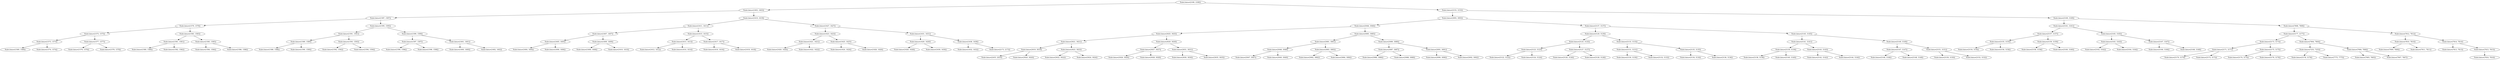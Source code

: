 digraph G{
1152926658 [label="Node{data=[2180, 2180]}"]
1152926658 -> 1403490451
1403490451 [label="Node{data=[1603, 1603]}"]
1403490451 -> 1325242544
1325242544 [label="Node{data=[1587, 1587]}"]
1325242544 -> 172074905
172074905 [label="Node{data=[1579, 1579]}"]
172074905 -> 216089408
216089408 [label="Node{data=[1575, 1575]}"]
216089408 -> 1672313159
1672313159 [label="Node{data=[1573, 1573]}"]
1672313159 -> 1094141338
1094141338 [label="Node{data=[1569, 1569]}"]
1672313159 -> 1187864394
1187864394 [label="Node{data=[1574, 1574]}"]
216089408 -> 1085341584
1085341584 [label="Node{data=[1577, 1577]}"]
1085341584 -> 1214239104
1214239104 [label="Node{data=[1576, 1576]}"]
1085341584 -> 868173444
868173444 [label="Node{data=[1578, 1578]}"]
172074905 -> 522483894
522483894 [label="Node{data=[1583, 1583]}"]
522483894 -> 1487886525
1487886525 [label="Node{data=[1581, 1581]}"]
1487886525 -> 1850364409
1850364409 [label="Node{data=[1580, 1580]}"]
1487886525 -> 654881234
654881234 [label="Node{data=[1582, 1582]}"]
522483894 -> 458591309
458591309 [label="Node{data=[1585, 1585]}"]
458591309 -> 958223658
958223658 [label="Node{data=[1584, 1584]}"]
458591309 -> 98831977
98831977 [label="Node{data=[1586, 1586]}"]
1325242544 -> 1736485158
1736485158 [label="Node{data=[1595, 1595]}"]
1736485158 -> 1342203519
1342203519 [label="Node{data=[1591, 1591]}"]
1342203519 -> 57138512
57138512 [label="Node{data=[1589, 1589]}"]
57138512 -> 651500563
651500563 [label="Node{data=[1588, 1588]}"]
57138512 -> 1157519478
1157519478 [label="Node{data=[1590, 1590]}"]
1342203519 -> 396295432
396295432 [label="Node{data=[1593, 1593]}"]
396295432 -> 716058614
716058614 [label="Node{data=[1592, 1592]}"]
396295432 -> 613780276
613780276 [label="Node{data=[1594, 1594]}"]
1736485158 -> 303974968
303974968 [label="Node{data=[1599, 1599]}"]
303974968 -> 1921549262
1921549262 [label="Node{data=[1597, 1597]}"]
1921549262 -> 696439798
696439798 [label="Node{data=[1596, 1596]}"]
1921549262 -> 558248409
558248409 [label="Node{data=[1598, 1598]}"]
303974968 -> 1105850435
1105850435 [label="Node{data=[1601, 1601]}"]
1105850435 -> 2009697603
2009697603 [label="Node{data=[1600, 1600]}"]
1105850435 -> 1223425327
1223425327 [label="Node{data=[1602, 1602]}"]
1403490451 -> 1479787794
1479787794 [label="Node{data=[1619, 1619]}"]
1479787794 -> 1456885183
1456885183 [label="Node{data=[1611, 1611]}"]
1456885183 -> 1833853363
1833853363 [label="Node{data=[1607, 1607]}"]
1833853363 -> 2052848560
2052848560 [label="Node{data=[1605, 1605]}"]
2052848560 -> 1015458492
1015458492 [label="Node{data=[1604, 1604]}"]
2052848560 -> 1482269478
1482269478 [label="Node{data=[1606, 1606]}"]
1833853363 -> 1183060583
1183060583 [label="Node{data=[1609, 1609]}"]
1183060583 -> 1663563644
1663563644 [label="Node{data=[1608, 1608]}"]
1183060583 -> 1794994926
1794994926 [label="Node{data=[1610, 1610]}"]
1456885183 -> 2133376004
2133376004 [label="Node{data=[1615, 1615]}"]
2133376004 -> 433688236
433688236 [label="Node{data=[1613, 1613]}"]
433688236 -> 1167660796
1167660796 [label="Node{data=[1612, 1612]}"]
433688236 -> 1156740771
1156740771 [label="Node{data=[1614, 1614]}"]
2133376004 -> 2113940133
2113940133 [label="Node{data=[1617, 1617]}"]
2113940133 -> 737765159
737765159 [label="Node{data=[1616, 1616]}"]
2113940133 -> 643480146
643480146 [label="Node{data=[1618, 1618]}"]
1479787794 -> 1909098324
1909098324 [label="Node{data=[1627, 1627]}"]
1909098324 -> 249618122
249618122 [label="Node{data=[1623, 1623]}"]
249618122 -> 1858093166
1858093166 [label="Node{data=[1621, 1621]}"]
1858093166 -> 490471374
490471374 [label="Node{data=[1620, 1620]}"]
1858093166 -> 955136794
955136794 [label="Node{data=[1622, 1622]}"]
249618122 -> 821081155
821081155 [label="Node{data=[1625, 1625]}"]
821081155 -> 1558139139
1558139139 [label="Node{data=[1624, 1624]}"]
821081155 -> 509087961
509087961 [label="Node{data=[1626, 1626]}"]
1909098324 -> 1470615267
1470615267 [label="Node{data=[1631, 1631]}"]
1470615267 -> 1656761080
1656761080 [label="Node{data=[1629, 1629]}"]
1656761080 -> 1144072426
1144072426 [label="Node{data=[1628, 1628]}"]
1656761080 -> 439428717
439428717 [label="Node{data=[1630, 1630]}"]
1470615267 -> 1929917214
1929917214 [label="Node{data=[1638, 1638]}"]
1929917214 -> 276578413
276578413 [label="Node{data=[1632, 1632]}"]
1929917214 -> 1573346544
1573346544 [label="Node{data=[2173, 2173]}"]
1152926658 -> 1322654571
1322654571 [label="Node{data=[3153, 3153]}"]
1322654571 -> 2087993708
2087993708 [label="Node{data=[3093, 3093]}"]
2087993708 -> 242817447
242817447 [label="Node{data=[3046, 3046]}"]
242817447 -> 1765729348
1765729348 [label="Node{data=[3025, 3025]}"]
1765729348 -> 399353675
399353675 [label="Node{data=[3021, 3021]}"]
399353675 -> 1231875071
1231875071 [label="Node{data=[3019, 3019]}"]
1231875071 -> 253654868
253654868 [label="Node{data=[2435, 2435]}"]
1231875071 -> 295484983
295484983 [label="Node{data=[3020, 3020]}"]
399353675 -> 1804711088
1804711088 [label="Node{data=[3023, 3023]}"]
1804711088 -> 1166838062
1166838062 [label="Node{data=[3022, 3022]}"]
1804711088 -> 961864220
961864220 [label="Node{data=[3024, 3024]}"]
1765729348 -> 1305320967
1305320967 [label="Node{data=[3029, 3029]}"]
1305320967 -> 731879226
731879226 [label="Node{data=[3027, 3027]}"]
731879226 -> 184266398
184266398 [label="Node{data=[3026, 3026]}"]
731879226 -> 346159583
346159583 [label="Node{data=[3028, 3028]}"]
1305320967 -> 901607658
901607658 [label="Node{data=[3031, 3031]}"]
901607658 -> 1649149728
1649149728 [label="Node{data=[3030, 3030]}"]
901607658 -> 898947753
898947753 [label="Node{data=[3035, 3035]}"]
242817447 -> 778089157
778089157 [label="Node{data=[3085, 3085]}"]
778089157 -> 1879358915
1879358915 [label="Node{data=[3081, 3081]}"]
1879358915 -> 1920192996
1920192996 [label="Node{data=[3048, 3048]}"]
1920192996 -> 1637948561
1637948561 [label="Node{data=[3047, 3047]}"]
1920192996 -> 1258061050
1258061050 [label="Node{data=[3049, 3049]}"]
1879358915 -> 532884163
532884163 [label="Node{data=[3083, 3083]}"]
532884163 -> 1934828590
1934828590 [label="Node{data=[3082, 3082]}"]
532884163 -> 444595009
444595009 [label="Node{data=[3084, 3084]}"]
778089157 -> 860704600
860704600 [label="Node{data=[3089, 3089]}"]
860704600 -> 903802560
903802560 [label="Node{data=[3087, 3087]}"]
903802560 -> 1598475777
1598475777 [label="Node{data=[3086, 3086]}"]
903802560 -> 973505371
973505371 [label="Node{data=[3088, 3088]}"]
860704600 -> 1667775692
1667775692 [label="Node{data=[3091, 3091]}"]
1667775692 -> 553809551
553809551 [label="Node{data=[3090, 3090]}"]
1667775692 -> 1222480488
1222480488 [label="Node{data=[3092, 3092]}"]
2087993708 -> 1188027507
1188027507 [label="Node{data=[3137, 3137]}"]
1188027507 -> 1684211258
1684211258 [label="Node{data=[3129, 3129]}"]
1684211258 -> 1449636407
1449636407 [label="Node{data=[3125, 3125]}"]
1449636407 -> 1921856577
1921856577 [label="Node{data=[3123, 3123]}"]
1921856577 -> 1251562023
1251562023 [label="Node{data=[3122, 3122]}"]
1921856577 -> 918019992
918019992 [label="Node{data=[3124, 3124]}"]
1449636407 -> 1571431795
1571431795 [label="Node{data=[3127, 3127]}"]
1571431795 -> 1184771515
1184771515 [label="Node{data=[3126, 3126]}"]
1571431795 -> 1175869221
1175869221 [label="Node{data=[3128, 3128]}"]
1684211258 -> 1322584928
1322584928 [label="Node{data=[3133, 3133]}"]
1322584928 -> 1121463924
1121463924 [label="Node{data=[3131, 3131]}"]
1121463924 -> 1964777569
1964777569 [label="Node{data=[3130, 3130]}"]
1121463924 -> 21495448
21495448 [label="Node{data=[3132, 3132]}"]
1322584928 -> 1739549659
1739549659 [label="Node{data=[3135, 3135]}"]
1739549659 -> 1686590164
1686590164 [label="Node{data=[3134, 3134]}"]
1739549659 -> 1879861517
1879861517 [label="Node{data=[3136, 3136]}"]
1188027507 -> 1308752554
1308752554 [label="Node{data=[3145, 3145]}"]
1308752554 -> 1382854914
1382854914 [label="Node{data=[3141, 3141]}"]
1382854914 -> 203638889
203638889 [label="Node{data=[3139, 3139]}"]
203638889 -> 536091873
536091873 [label="Node{data=[3138, 3138]}"]
203638889 -> 1583440159
1583440159 [label="Node{data=[3140, 3140]}"]
1382854914 -> 1764896624
1764896624 [label="Node{data=[3143, 3143]}"]
1764896624 -> 2143572543
2143572543 [label="Node{data=[3142, 3142]}"]
1764896624 -> 1080580658
1080580658 [label="Node{data=[3144, 3144]}"]
1308752554 -> 357872313
357872313 [label="Node{data=[3149, 3149]}"]
357872313 -> 1835353804
1835353804 [label="Node{data=[3147, 3147]}"]
1835353804 -> 812492021
812492021 [label="Node{data=[3146, 3146]}"]
1835353804 -> 844546304
844546304 [label="Node{data=[3148, 3148]}"]
357872313 -> 44530825
44530825 [label="Node{data=[3151, 3151]}"]
44530825 -> 1160972599
1160972599 [label="Node{data=[3150, 3150]}"]
44530825 -> 413423464
413423464 [label="Node{data=[3152, 3152]}"]
1322654571 -> 478071741
478071741 [label="Node{data=[3169, 3169]}"]
478071741 -> 621064079
621064079 [label="Node{data=[3161, 3161]}"]
621064079 -> 2015588521
2015588521 [label="Node{data=[3157, 3157]}"]
2015588521 -> 1107716050
1107716050 [label="Node{data=[3155, 3155]}"]
1107716050 -> 676298508
676298508 [label="Node{data=[3154, 3154]}"]
1107716050 -> 683132253
683132253 [label="Node{data=[3156, 3156]}"]
2015588521 -> 1274175194
1274175194 [label="Node{data=[3159, 3159]}"]
1274175194 -> 976980097
976980097 [label="Node{data=[3158, 3158]}"]
1274175194 -> 1767843797
1767843797 [label="Node{data=[3160, 3160]}"]
621064079 -> 2136246926
2136246926 [label="Node{data=[3165, 3165]}"]
2136246926 -> 638127920
638127920 [label="Node{data=[3163, 3163]}"]
638127920 -> 1083241712
1083241712 [label="Node{data=[3162, 3162]}"]
638127920 -> 1356923576
1356923576 [label="Node{data=[3164, 3164]}"]
2136246926 -> 188408528
188408528 [label="Node{data=[3167, 3167]}"]
188408528 -> 1696865288
1696865288 [label="Node{data=[3166, 3166]}"]
188408528 -> 575951656
575951656 [label="Node{data=[3168, 3168]}"]
478071741 -> 2054709528
2054709528 [label="Node{data=[7808, 7808]}"]
2054709528 -> 646459621
646459621 [label="Node{data=[3177, 3177]}"]
646459621 -> 1661578336
1661578336 [label="Node{data=[3173, 3173]}"]
1661578336 -> 1665433146
1665433146 [label="Node{data=[3171, 3171]}"]
1665433146 -> 1510847467
1510847467 [label="Node{data=[3170, 3170]}"]
1665433146 -> 1030078295
1030078295 [label="Node{data=[3172, 3172]}"]
1661578336 -> 320958007
320958007 [label="Node{data=[3175, 3175]}"]
320958007 -> 1398040519
1398040519 [label="Node{data=[3174, 3174]}"]
320958007 -> 1685132461
1685132461 [label="Node{data=[3176, 3176]}"]
646459621 -> 1954451571
1954451571 [label="Node{data=[7804, 7804]}"]
1954451571 -> 1823873053
1823873053 [label="Node{data=[7253, 7253]}"]
1823873053 -> 472657939
472657939 [label="Node{data=[3178, 3178]}"]
1823873053 -> 1888787271
1888787271 [label="Node{data=[7775, 7775]}"]
1954451571 -> 1894342702
1894342702 [label="Node{data=[7806, 7806]}"]
1894342702 -> 751040734
751040734 [label="Node{data=[7805, 7805]}"]
1894342702 -> 1360194045
1360194045 [label="Node{data=[7807, 7807]}"]
2054709528 -> 92806715
92806715 [label="Node{data=[7812, 7812]}"]
92806715 -> 1054598836
1054598836 [label="Node{data=[7810, 7810]}"]
1054598836 -> 225311929
225311929 [label="Node{data=[7809, 7809]}"]
1054598836 -> 1266065896
1266065896 [label="Node{data=[7811, 7811]}"]
92806715 -> 239736699
239736699 [label="Node{data=[7814, 7814]}"]
239736699 -> 1875230272
1875230272 [label="Node{data=[7813, 7813]}"]
239736699 -> 221187893
221187893 [label="Node{data=[7815, 7815]}"]
221187893 -> 1940428441
1940428441 [label="Node{data=[7816, 7816]}"]
}